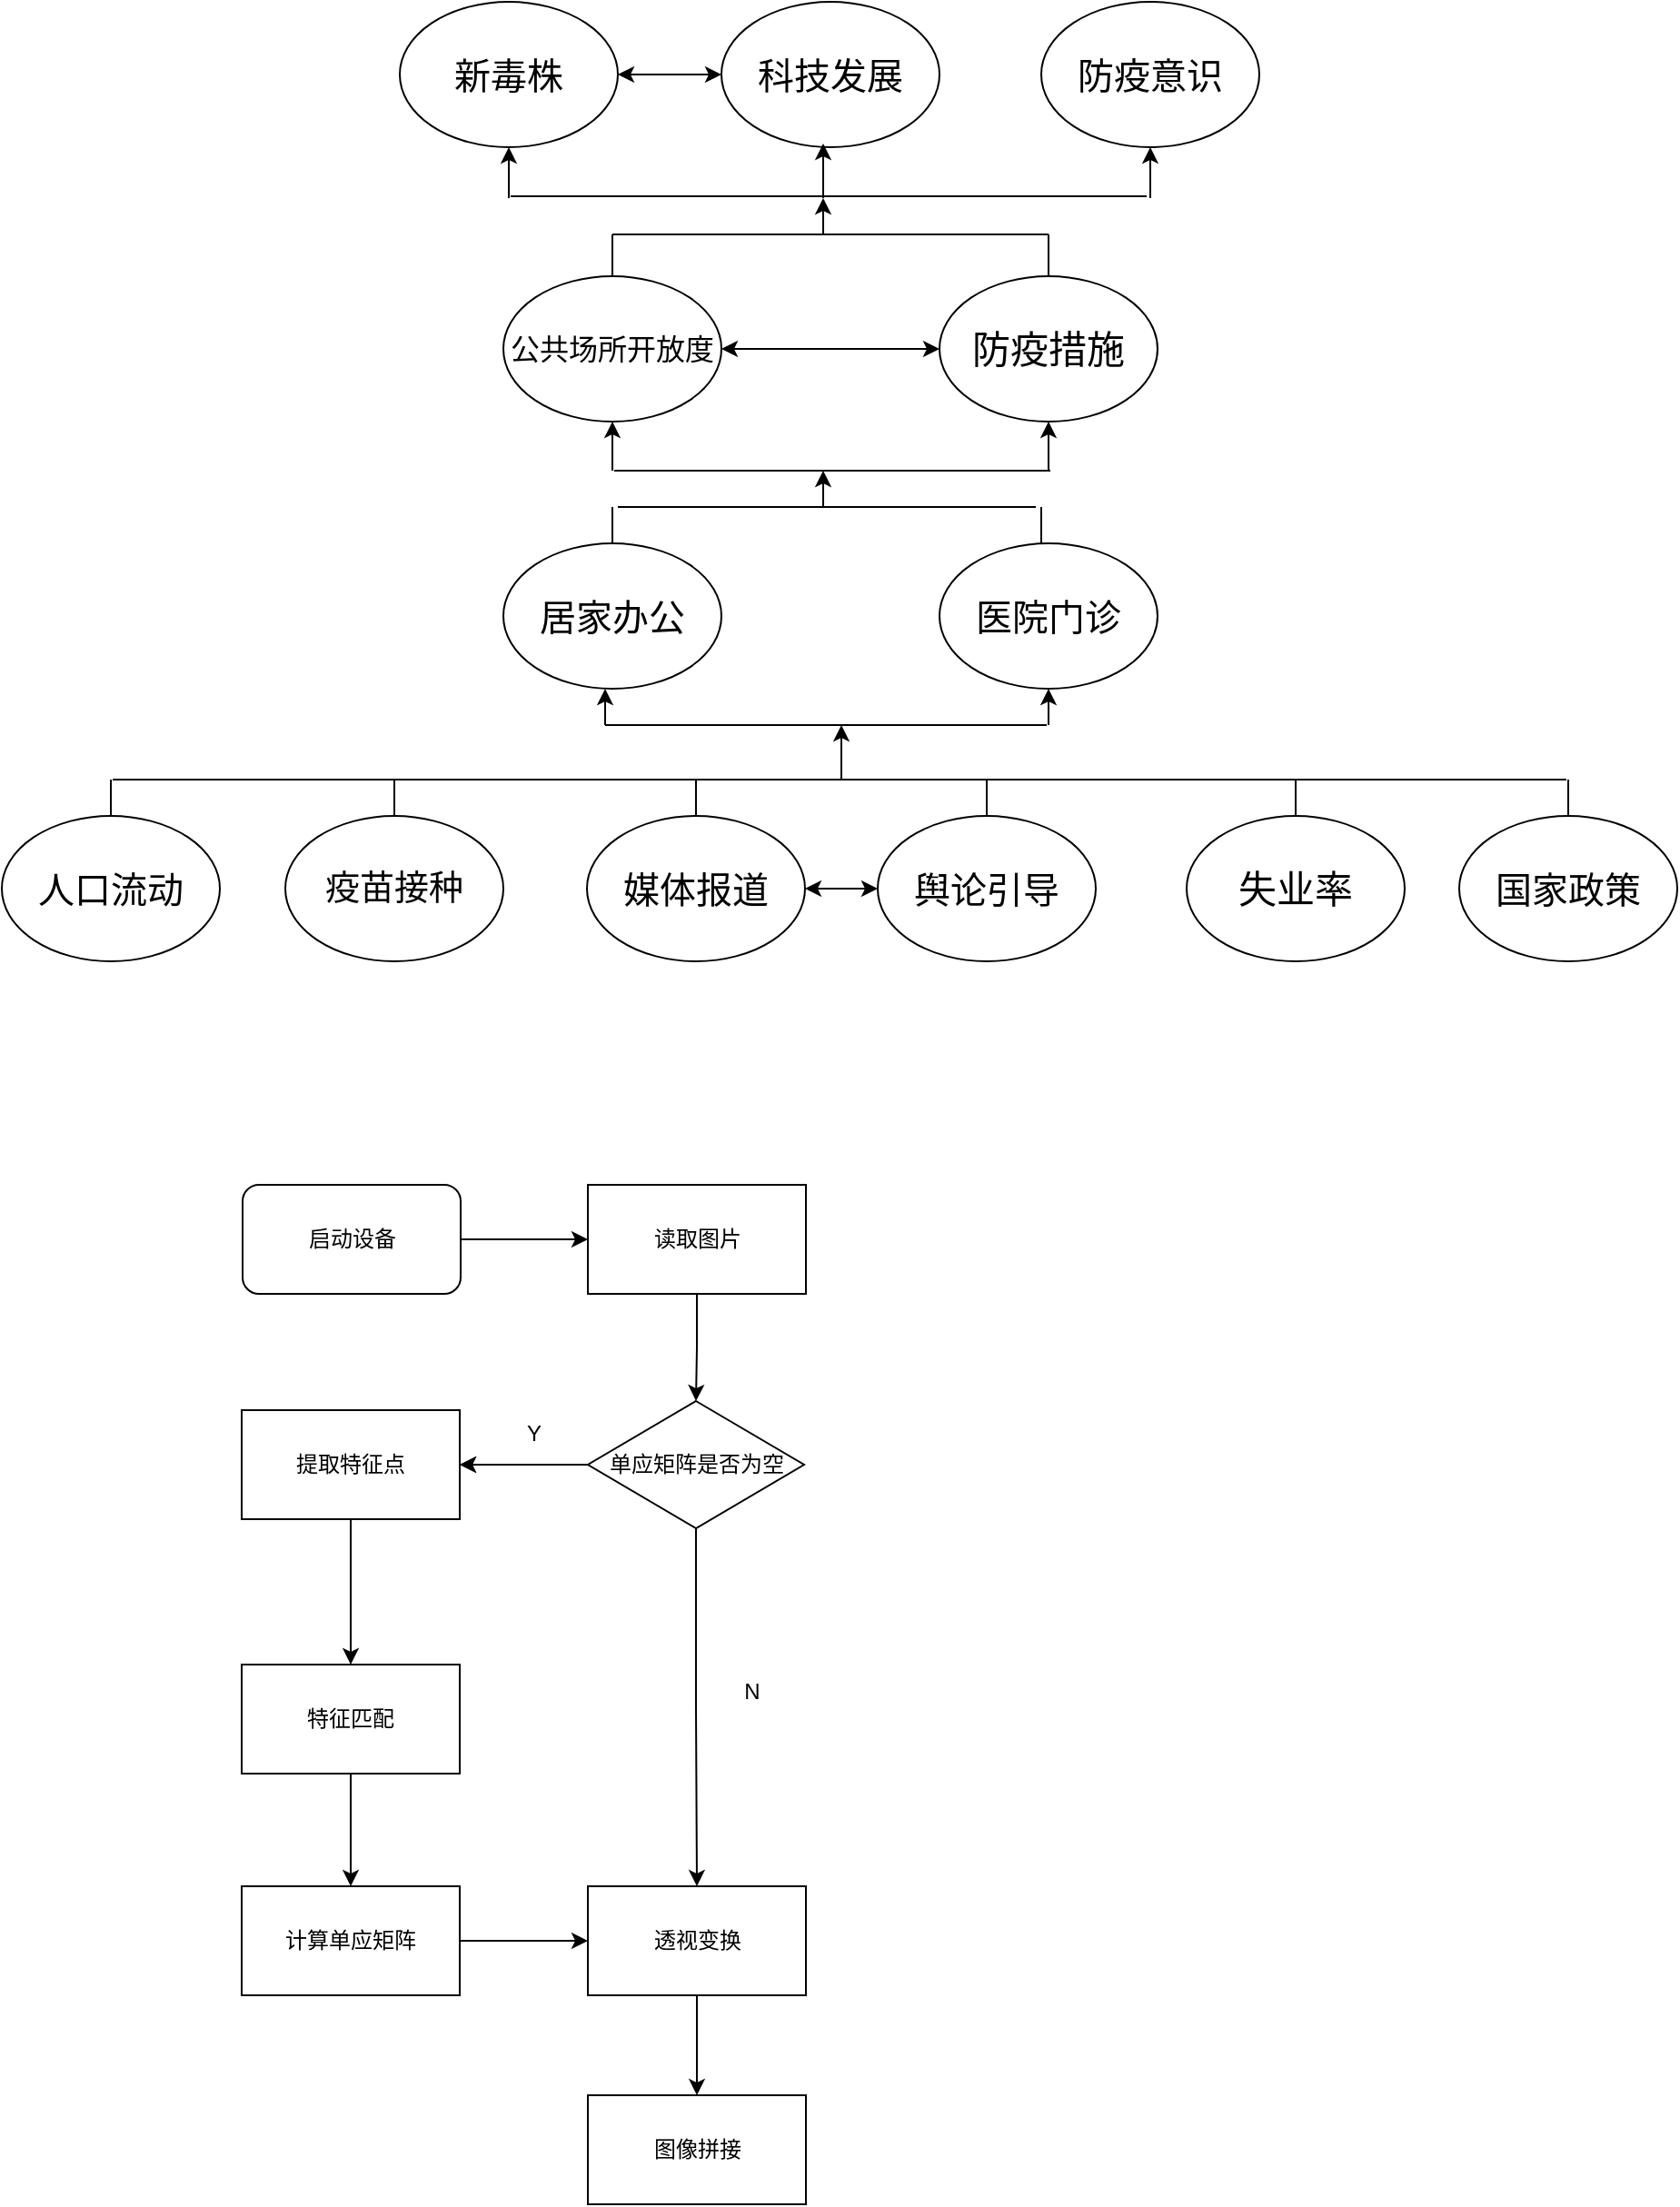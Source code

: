 <mxfile version="19.0.0" type="github">
  <diagram id="bSVvYw0BvjZGnwzIAJTQ" name="Page-1">
    <mxGraphModel dx="1565" dy="653" grid="0" gridSize="10" guides="1" tooltips="1" connect="1" arrows="1" fold="1" page="0" pageScale="1" pageWidth="827" pageHeight="1169" math="0" shadow="0">
      <root>
        <mxCell id="0" />
        <mxCell id="1" parent="0" />
        <mxCell id="oXrB27OB3NijfT-scLyy-3" value="&lt;font style=&quot;font-size: 20px&quot;&gt;新毒株&lt;/font&gt;" style="ellipse;whiteSpace=wrap;html=1;" parent="1" vertex="1">
          <mxGeometry x="177" y="92" width="120" height="80" as="geometry" />
        </mxCell>
        <mxCell id="oXrB27OB3NijfT-scLyy-4" value="&lt;font style=&quot;font-size: 20px&quot;&gt;科技发展&lt;/font&gt;" style="ellipse;whiteSpace=wrap;html=1;" parent="1" vertex="1">
          <mxGeometry x="354" y="92" width="120" height="80" as="geometry" />
        </mxCell>
        <mxCell id="oXrB27OB3NijfT-scLyy-5" value="&lt;font style=&quot;font-size: 20px&quot;&gt;防疫意识&lt;/font&gt;" style="ellipse;whiteSpace=wrap;html=1;" parent="1" vertex="1">
          <mxGeometry x="530" y="92" width="120" height="80" as="geometry" />
        </mxCell>
        <mxCell id="oXrB27OB3NijfT-scLyy-6" value="&lt;font style=&quot;font-size: 21px&quot;&gt;防疫措施&lt;/font&gt;" style="ellipse;whiteSpace=wrap;html=1;" parent="1" vertex="1">
          <mxGeometry x="474" y="243" width="120" height="80" as="geometry" />
        </mxCell>
        <mxCell id="oXrB27OB3NijfT-scLyy-7" value="&lt;font style=&quot;font-size: 16px&quot;&gt;公共场所开放度&lt;/font&gt;" style="ellipse;whiteSpace=wrap;html=1;" parent="1" vertex="1">
          <mxGeometry x="234" y="243" width="120" height="80" as="geometry" />
        </mxCell>
        <mxCell id="oXrB27OB3NijfT-scLyy-8" value="&lt;font style=&quot;font-size: 20px&quot;&gt;医院门诊&lt;/font&gt;" style="ellipse;whiteSpace=wrap;html=1;" parent="1" vertex="1">
          <mxGeometry x="474" y="390" width="120" height="80" as="geometry" />
        </mxCell>
        <mxCell id="oXrB27OB3NijfT-scLyy-9" value="&lt;font style=&quot;font-size: 20px&quot;&gt;居家办公&lt;/font&gt;" style="ellipse;whiteSpace=wrap;html=1;" parent="1" vertex="1">
          <mxGeometry x="234" y="390" width="120" height="80" as="geometry" />
        </mxCell>
        <mxCell id="oXrB27OB3NijfT-scLyy-17" value="&lt;font style=&quot;font-size: 20px&quot;&gt;人口流动&lt;/font&gt;" style="ellipse;whiteSpace=wrap;html=1;" parent="1" vertex="1">
          <mxGeometry x="-42" y="540" width="120" height="80" as="geometry" />
        </mxCell>
        <mxCell id="oXrB27OB3NijfT-scLyy-18" value="&lt;font style=&quot;font-size: 20px&quot;&gt;国家政策&lt;/font&gt;" style="ellipse;whiteSpace=wrap;html=1;" parent="1" vertex="1">
          <mxGeometry x="760" y="540" width="120" height="80" as="geometry" />
        </mxCell>
        <mxCell id="oXrB27OB3NijfT-scLyy-19" value="&lt;font style=&quot;font-size: 19px&quot;&gt;疫苗接种&lt;/font&gt;" style="ellipse;whiteSpace=wrap;html=1;" parent="1" vertex="1">
          <mxGeometry x="114" y="540" width="120" height="80" as="geometry" />
        </mxCell>
        <mxCell id="oXrB27OB3NijfT-scLyy-20" value="&lt;font style=&quot;font-size: 20px&quot;&gt;媒体报道&lt;/font&gt;" style="ellipse;whiteSpace=wrap;html=1;" parent="1" vertex="1">
          <mxGeometry x="280" y="540" width="120" height="80" as="geometry" />
        </mxCell>
        <mxCell id="oXrB27OB3NijfT-scLyy-21" value="&lt;font style=&quot;font-size: 21px&quot;&gt;失业率&lt;/font&gt;" style="ellipse;whiteSpace=wrap;html=1;" parent="1" vertex="1">
          <mxGeometry x="610" y="540" width="120" height="80" as="geometry" />
        </mxCell>
        <mxCell id="oXrB27OB3NijfT-scLyy-22" value="&lt;font style=&quot;font-size: 20px&quot;&gt;舆论引导&lt;/font&gt;" style="ellipse;whiteSpace=wrap;html=1;" parent="1" vertex="1">
          <mxGeometry x="440" y="540" width="120" height="80" as="geometry" />
        </mxCell>
        <mxCell id="oXrB27OB3NijfT-scLyy-35" value="" style="endArrow=classic;startArrow=classic;html=1;rounded=0;fontSize=20;entryX=0;entryY=0.5;entryDx=0;entryDy=0;exitX=1;exitY=0.5;exitDx=0;exitDy=0;" parent="1" source="oXrB27OB3NijfT-scLyy-7" target="oXrB27OB3NijfT-scLyy-6" edge="1">
          <mxGeometry width="50" height="50" relative="1" as="geometry">
            <mxPoint x="360" y="413" as="sourcePoint" />
            <mxPoint x="540" y="373" as="targetPoint" />
          </mxGeometry>
        </mxCell>
        <mxCell id="oXrB27OB3NijfT-scLyy-36" value="" style="endArrow=classic;startArrow=classic;html=1;rounded=0;fontSize=20;exitX=1;exitY=0.5;exitDx=0;exitDy=0;entryX=0;entryY=0.5;entryDx=0;entryDy=0;" parent="1" edge="1">
          <mxGeometry width="50" height="50" relative="1" as="geometry">
            <mxPoint x="297" y="132" as="sourcePoint" />
            <mxPoint x="354" y="132" as="targetPoint" />
          </mxGeometry>
        </mxCell>
        <mxCell id="oXrB27OB3NijfT-scLyy-37" value="" style="endArrow=classic;startArrow=classic;html=1;rounded=0;fontSize=20;exitX=1;exitY=0.5;exitDx=0;exitDy=0;entryX=0;entryY=0.5;entryDx=0;entryDy=0;" parent="1" source="oXrB27OB3NijfT-scLyy-20" target="oXrB27OB3NijfT-scLyy-22" edge="1">
          <mxGeometry width="50" height="50" relative="1" as="geometry">
            <mxPoint x="490" y="440" as="sourcePoint" />
            <mxPoint x="540" y="390" as="targetPoint" />
          </mxGeometry>
        </mxCell>
        <mxCell id="oXrB27OB3NijfT-scLyy-38" value="" style="endArrow=none;html=1;rounded=0;fontSize=20;" parent="1" edge="1">
          <mxGeometry width="50" height="50" relative="1" as="geometry">
            <mxPoint x="19" y="520" as="sourcePoint" />
            <mxPoint x="819" y="520" as="targetPoint" />
          </mxGeometry>
        </mxCell>
        <mxCell id="oXrB27OB3NijfT-scLyy-43" value="" style="endArrow=none;html=1;rounded=0;fontSize=20;exitX=0.5;exitY=0;exitDx=0;exitDy=0;" parent="1" source="oXrB27OB3NijfT-scLyy-17" edge="1">
          <mxGeometry width="50" height="50" relative="1" as="geometry">
            <mxPoint x="490" y="440" as="sourcePoint" />
            <mxPoint x="18" y="520" as="targetPoint" />
          </mxGeometry>
        </mxCell>
        <mxCell id="oXrB27OB3NijfT-scLyy-44" value="" style="endArrow=none;html=1;rounded=0;fontSize=20;entryX=0.5;entryY=0;entryDx=0;entryDy=0;" parent="1" target="oXrB27OB3NijfT-scLyy-19" edge="1">
          <mxGeometry width="50" height="50" relative="1" as="geometry">
            <mxPoint x="174" y="520" as="sourcePoint" />
            <mxPoint x="28" y="530" as="targetPoint" />
          </mxGeometry>
        </mxCell>
        <mxCell id="oXrB27OB3NijfT-scLyy-45" value="" style="endArrow=none;html=1;rounded=0;fontSize=20;exitX=0.5;exitY=0;exitDx=0;exitDy=0;" parent="1" source="oXrB27OB3NijfT-scLyy-20" edge="1">
          <mxGeometry width="50" height="50" relative="1" as="geometry">
            <mxPoint x="490" y="440" as="sourcePoint" />
            <mxPoint x="340" y="520" as="targetPoint" />
          </mxGeometry>
        </mxCell>
        <mxCell id="oXrB27OB3NijfT-scLyy-46" value="" style="endArrow=none;html=1;rounded=0;fontSize=20;exitX=0.5;exitY=0;exitDx=0;exitDy=0;" parent="1" source="oXrB27OB3NijfT-scLyy-18" edge="1">
          <mxGeometry width="50" height="50" relative="1" as="geometry">
            <mxPoint x="490" y="440" as="sourcePoint" />
            <mxPoint x="820" y="520" as="targetPoint" />
          </mxGeometry>
        </mxCell>
        <mxCell id="oXrB27OB3NijfT-scLyy-47" value="" style="endArrow=none;html=1;rounded=0;fontSize=20;exitX=0.5;exitY=0;exitDx=0;exitDy=0;" parent="1" source="oXrB27OB3NijfT-scLyy-21" edge="1">
          <mxGeometry width="50" height="50" relative="1" as="geometry">
            <mxPoint x="490" y="440" as="sourcePoint" />
            <mxPoint x="670" y="520" as="targetPoint" />
          </mxGeometry>
        </mxCell>
        <mxCell id="oXrB27OB3NijfT-scLyy-48" value="" style="endArrow=none;html=1;rounded=0;fontSize=20;exitX=0.5;exitY=0;exitDx=0;exitDy=0;" parent="1" source="oXrB27OB3NijfT-scLyy-22" edge="1">
          <mxGeometry width="50" height="50" relative="1" as="geometry">
            <mxPoint x="490" y="440" as="sourcePoint" />
            <mxPoint x="500" y="520" as="targetPoint" />
          </mxGeometry>
        </mxCell>
        <mxCell id="oXrB27OB3NijfT-scLyy-49" value="" style="endArrow=classic;html=1;rounded=0;fontSize=20;" parent="1" edge="1">
          <mxGeometry width="50" height="50" relative="1" as="geometry">
            <mxPoint x="420" y="520" as="sourcePoint" />
            <mxPoint x="420" y="490" as="targetPoint" />
          </mxGeometry>
        </mxCell>
        <mxCell id="oXrB27OB3NijfT-scLyy-50" value="" style="endArrow=none;html=1;rounded=0;fontSize=20;" parent="1" edge="1">
          <mxGeometry width="50" height="50" relative="1" as="geometry">
            <mxPoint x="290" y="490" as="sourcePoint" />
            <mxPoint x="533" y="490" as="targetPoint" />
          </mxGeometry>
        </mxCell>
        <mxCell id="oXrB27OB3NijfT-scLyy-51" value="" style="endArrow=classic;html=1;rounded=0;fontSize=20;" parent="1" edge="1">
          <mxGeometry width="50" height="50" relative="1" as="geometry">
            <mxPoint x="290" y="490" as="sourcePoint" />
            <mxPoint x="290" y="470" as="targetPoint" />
          </mxGeometry>
        </mxCell>
        <mxCell id="oXrB27OB3NijfT-scLyy-52" value="" style="endArrow=classic;html=1;rounded=0;fontSize=20;entryX=0.5;entryY=1;entryDx=0;entryDy=0;" parent="1" target="oXrB27OB3NijfT-scLyy-8" edge="1">
          <mxGeometry width="50" height="50" relative="1" as="geometry">
            <mxPoint x="534" y="490" as="sourcePoint" />
            <mxPoint x="540" y="390" as="targetPoint" />
          </mxGeometry>
        </mxCell>
        <mxCell id="oXrB27OB3NijfT-scLyy-53" value="" style="endArrow=none;html=1;rounded=0;fontSize=20;" parent="1" edge="1">
          <mxGeometry width="50" height="50" relative="1" as="geometry">
            <mxPoint x="297" y="370" as="sourcePoint" />
            <mxPoint x="527" y="370" as="targetPoint" />
          </mxGeometry>
        </mxCell>
        <mxCell id="oXrB27OB3NijfT-scLyy-56" value="" style="endArrow=none;html=1;rounded=0;fontSize=20;" parent="1" edge="1">
          <mxGeometry width="50" height="50" relative="1" as="geometry">
            <mxPoint x="530" y="370" as="sourcePoint" />
            <mxPoint x="530" y="390" as="targetPoint" />
          </mxGeometry>
        </mxCell>
        <mxCell id="oXrB27OB3NijfT-scLyy-57" value="" style="endArrow=none;html=1;rounded=0;fontSize=20;exitX=0.5;exitY=0;exitDx=0;exitDy=0;" parent="1" source="oXrB27OB3NijfT-scLyy-9" edge="1">
          <mxGeometry width="50" height="50" relative="1" as="geometry">
            <mxPoint x="490" y="440" as="sourcePoint" />
            <mxPoint x="294" y="370" as="targetPoint" />
          </mxGeometry>
        </mxCell>
        <mxCell id="oXrB27OB3NijfT-scLyy-58" value="" style="endArrow=classic;html=1;rounded=0;fontSize=20;" parent="1" edge="1">
          <mxGeometry width="50" height="50" relative="1" as="geometry">
            <mxPoint x="410" y="370" as="sourcePoint" />
            <mxPoint x="410" y="350" as="targetPoint" />
          </mxGeometry>
        </mxCell>
        <mxCell id="oXrB27OB3NijfT-scLyy-59" value="" style="endArrow=none;html=1;rounded=0;fontSize=20;" parent="1" edge="1">
          <mxGeometry width="50" height="50" relative="1" as="geometry">
            <mxPoint x="295" y="350" as="sourcePoint" />
            <mxPoint x="535" y="350" as="targetPoint" />
          </mxGeometry>
        </mxCell>
        <mxCell id="oXrB27OB3NijfT-scLyy-60" value="" style="endArrow=classic;html=1;rounded=0;fontSize=20;entryX=0.5;entryY=1;entryDx=0;entryDy=0;" parent="1" target="oXrB27OB3NijfT-scLyy-6" edge="1">
          <mxGeometry width="50" height="50" relative="1" as="geometry">
            <mxPoint x="534" y="350" as="sourcePoint" />
            <mxPoint x="540" y="390" as="targetPoint" />
          </mxGeometry>
        </mxCell>
        <mxCell id="oXrB27OB3NijfT-scLyy-61" value="" style="endArrow=classic;html=1;rounded=0;fontSize=20;entryX=0.5;entryY=1;entryDx=0;entryDy=0;" parent="1" target="oXrB27OB3NijfT-scLyy-7" edge="1">
          <mxGeometry width="50" height="50" relative="1" as="geometry">
            <mxPoint x="294" y="350" as="sourcePoint" />
            <mxPoint x="540" y="390" as="targetPoint" />
          </mxGeometry>
        </mxCell>
        <mxCell id="oXrB27OB3NijfT-scLyy-62" value="" style="endArrow=none;html=1;rounded=0;fontSize=20;entryX=0.5;entryY=0;entryDx=0;entryDy=0;" parent="1" target="oXrB27OB3NijfT-scLyy-6" edge="1">
          <mxGeometry width="50" height="50" relative="1" as="geometry">
            <mxPoint x="534" y="220" as="sourcePoint" />
            <mxPoint x="540" y="390" as="targetPoint" />
          </mxGeometry>
        </mxCell>
        <mxCell id="oXrB27OB3NijfT-scLyy-64" value="" style="endArrow=none;html=1;rounded=0;fontSize=20;" parent="1" edge="1">
          <mxGeometry width="50" height="50" relative="1" as="geometry">
            <mxPoint x="294" y="220" as="sourcePoint" />
            <mxPoint x="534" y="220" as="targetPoint" />
          </mxGeometry>
        </mxCell>
        <mxCell id="oXrB27OB3NijfT-scLyy-65" value="" style="endArrow=none;html=1;rounded=0;fontSize=20;exitX=0.5;exitY=0;exitDx=0;exitDy=0;" parent="1" source="oXrB27OB3NijfT-scLyy-7" edge="1">
          <mxGeometry width="50" height="50" relative="1" as="geometry">
            <mxPoint x="490" y="440" as="sourcePoint" />
            <mxPoint x="294" y="220" as="targetPoint" />
          </mxGeometry>
        </mxCell>
        <mxCell id="oXrB27OB3NijfT-scLyy-66" value="" style="endArrow=classic;html=1;rounded=0;fontSize=20;" parent="1" edge="1">
          <mxGeometry width="50" height="50" relative="1" as="geometry">
            <mxPoint x="410" y="220" as="sourcePoint" />
            <mxPoint x="410" y="200" as="targetPoint" />
          </mxGeometry>
        </mxCell>
        <mxCell id="oXrB27OB3NijfT-scLyy-67" value="" style="endArrow=none;html=1;rounded=0;fontSize=20;" parent="1" edge="1">
          <mxGeometry width="50" height="50" relative="1" as="geometry">
            <mxPoint x="238" y="199" as="sourcePoint" />
            <mxPoint x="588" y="199" as="targetPoint" />
            <Array as="points">
              <mxPoint x="408" y="199" />
            </Array>
          </mxGeometry>
        </mxCell>
        <mxCell id="oXrB27OB3NijfT-scLyy-68" value="" style="endArrow=classic;html=1;rounded=0;fontSize=20;entryX=0.5;entryY=1;entryDx=0;entryDy=0;" parent="1" target="oXrB27OB3NijfT-scLyy-5" edge="1">
          <mxGeometry width="50" height="50" relative="1" as="geometry">
            <mxPoint x="590" y="200" as="sourcePoint" />
            <mxPoint x="540" y="260" as="targetPoint" />
          </mxGeometry>
        </mxCell>
        <mxCell id="oXrB27OB3NijfT-scLyy-69" value="" style="endArrow=classic;html=1;rounded=0;fontSize=20;" parent="1" edge="1">
          <mxGeometry width="50" height="50" relative="1" as="geometry">
            <mxPoint x="410" y="200" as="sourcePoint" />
            <mxPoint x="410" y="170" as="targetPoint" />
          </mxGeometry>
        </mxCell>
        <mxCell id="oXrB27OB3NijfT-scLyy-70" value="" style="endArrow=classic;html=1;rounded=0;fontSize=20;entryX=0.5;entryY=1;entryDx=0;entryDy=0;" parent="1" target="oXrB27OB3NijfT-scLyy-3" edge="1">
          <mxGeometry width="50" height="50" relative="1" as="geometry">
            <mxPoint x="237" y="200" as="sourcePoint" />
            <mxPoint x="540" y="260" as="targetPoint" />
          </mxGeometry>
        </mxCell>
        <mxCell id="UJMy9WGQaW9XjUwWdvuQ-21" value="" style="edgeStyle=orthogonalEdgeStyle;rounded=0;orthogonalLoop=1;jettySize=auto;html=1;" edge="1" parent="1" source="UJMy9WGQaW9XjUwWdvuQ-1" target="UJMy9WGQaW9XjUwWdvuQ-12">
          <mxGeometry relative="1" as="geometry" />
        </mxCell>
        <mxCell id="UJMy9WGQaW9XjUwWdvuQ-1" value="读取图片" style="rounded=0;whiteSpace=wrap;html=1;" vertex="1" parent="1">
          <mxGeometry x="280.5" y="743" width="120" height="60" as="geometry" />
        </mxCell>
        <mxCell id="UJMy9WGQaW9XjUwWdvuQ-5" value="" style="edgeStyle=orthogonalEdgeStyle;rounded=0;orthogonalLoop=1;jettySize=auto;html=1;" edge="1" parent="1" source="UJMy9WGQaW9XjUwWdvuQ-2" target="UJMy9WGQaW9XjUwWdvuQ-4">
          <mxGeometry relative="1" as="geometry" />
        </mxCell>
        <mxCell id="UJMy9WGQaW9XjUwWdvuQ-2" value="提取特征点" style="rounded=0;whiteSpace=wrap;html=1;gradientColor=none;" vertex="1" parent="1">
          <mxGeometry x="90" y="867" width="120" height="60" as="geometry" />
        </mxCell>
        <mxCell id="UJMy9WGQaW9XjUwWdvuQ-7" value="" style="edgeStyle=orthogonalEdgeStyle;rounded=0;orthogonalLoop=1;jettySize=auto;html=1;" edge="1" parent="1" source="UJMy9WGQaW9XjUwWdvuQ-4" target="UJMy9WGQaW9XjUwWdvuQ-6">
          <mxGeometry relative="1" as="geometry" />
        </mxCell>
        <mxCell id="UJMy9WGQaW9XjUwWdvuQ-4" value="特征匹配" style="whiteSpace=wrap;html=1;rounded=0;" vertex="1" parent="1">
          <mxGeometry x="90" y="1007" width="120" height="60" as="geometry" />
        </mxCell>
        <mxCell id="UJMy9WGQaW9XjUwWdvuQ-17" style="edgeStyle=orthogonalEdgeStyle;rounded=0;orthogonalLoop=1;jettySize=auto;html=1;entryX=0;entryY=0.5;entryDx=0;entryDy=0;" edge="1" parent="1" source="UJMy9WGQaW9XjUwWdvuQ-6" target="UJMy9WGQaW9XjUwWdvuQ-15">
          <mxGeometry relative="1" as="geometry" />
        </mxCell>
        <mxCell id="UJMy9WGQaW9XjUwWdvuQ-6" value="计算单应矩阵" style="whiteSpace=wrap;html=1;rounded=0;" vertex="1" parent="1">
          <mxGeometry x="90" y="1129" width="120" height="60" as="geometry" />
        </mxCell>
        <mxCell id="UJMy9WGQaW9XjUwWdvuQ-14" value="" style="edgeStyle=orthogonalEdgeStyle;rounded=0;orthogonalLoop=1;jettySize=auto;html=1;" edge="1" parent="1" source="UJMy9WGQaW9XjUwWdvuQ-12" target="UJMy9WGQaW9XjUwWdvuQ-2">
          <mxGeometry relative="1" as="geometry" />
        </mxCell>
        <mxCell id="UJMy9WGQaW9XjUwWdvuQ-16" value="" style="edgeStyle=orthogonalEdgeStyle;rounded=0;orthogonalLoop=1;jettySize=auto;html=1;" edge="1" parent="1" source="UJMy9WGQaW9XjUwWdvuQ-12" target="UJMy9WGQaW9XjUwWdvuQ-15">
          <mxGeometry relative="1" as="geometry" />
        </mxCell>
        <mxCell id="UJMy9WGQaW9XjUwWdvuQ-24" value="" style="edgeStyle=orthogonalEdgeStyle;rounded=0;orthogonalLoop=1;jettySize=auto;html=1;" edge="1" parent="1" source="UJMy9WGQaW9XjUwWdvuQ-12" target="UJMy9WGQaW9XjUwWdvuQ-2">
          <mxGeometry relative="1" as="geometry" />
        </mxCell>
        <mxCell id="UJMy9WGQaW9XjUwWdvuQ-12" value="单应矩阵是否为空" style="rhombus;whiteSpace=wrap;html=1;" vertex="1" parent="1">
          <mxGeometry x="280.5" y="862" width="119" height="70" as="geometry" />
        </mxCell>
        <mxCell id="UJMy9WGQaW9XjUwWdvuQ-19" value="" style="edgeStyle=orthogonalEdgeStyle;rounded=0;orthogonalLoop=1;jettySize=auto;html=1;" edge="1" parent="1" source="UJMy9WGQaW9XjUwWdvuQ-15" target="UJMy9WGQaW9XjUwWdvuQ-18">
          <mxGeometry relative="1" as="geometry" />
        </mxCell>
        <mxCell id="UJMy9WGQaW9XjUwWdvuQ-15" value="透视变换" style="rounded=0;whiteSpace=wrap;html=1;" vertex="1" parent="1">
          <mxGeometry x="280.5" y="1129" width="120" height="60" as="geometry" />
        </mxCell>
        <mxCell id="UJMy9WGQaW9XjUwWdvuQ-18" value="图像拼接" style="rounded=0;whiteSpace=wrap;html=1;" vertex="1" parent="1">
          <mxGeometry x="280.5" y="1244" width="120" height="60" as="geometry" />
        </mxCell>
        <mxCell id="UJMy9WGQaW9XjUwWdvuQ-23" value="Y" style="text;html=1;strokeColor=none;fillColor=none;align=center;verticalAlign=middle;whiteSpace=wrap;rounded=0;" vertex="1" parent="1">
          <mxGeometry x="221" y="865" width="60" height="30" as="geometry" />
        </mxCell>
        <mxCell id="UJMy9WGQaW9XjUwWdvuQ-25" value="N" style="text;html=1;strokeColor=none;fillColor=none;align=center;verticalAlign=middle;whiteSpace=wrap;rounded=0;" vertex="1" parent="1">
          <mxGeometry x="340.5" y="1007" width="60" height="30" as="geometry" />
        </mxCell>
        <mxCell id="UJMy9WGQaW9XjUwWdvuQ-28" value="" style="edgeStyle=orthogonalEdgeStyle;rounded=0;orthogonalLoop=1;jettySize=auto;html=1;" edge="1" parent="1" source="UJMy9WGQaW9XjUwWdvuQ-27" target="UJMy9WGQaW9XjUwWdvuQ-1">
          <mxGeometry relative="1" as="geometry" />
        </mxCell>
        <mxCell id="UJMy9WGQaW9XjUwWdvuQ-27" value="启动设备" style="rounded=1;whiteSpace=wrap;html=1;gradientColor=none;" vertex="1" parent="1">
          <mxGeometry x="90.5" y="743" width="120" height="60" as="geometry" />
        </mxCell>
      </root>
    </mxGraphModel>
  </diagram>
</mxfile>
